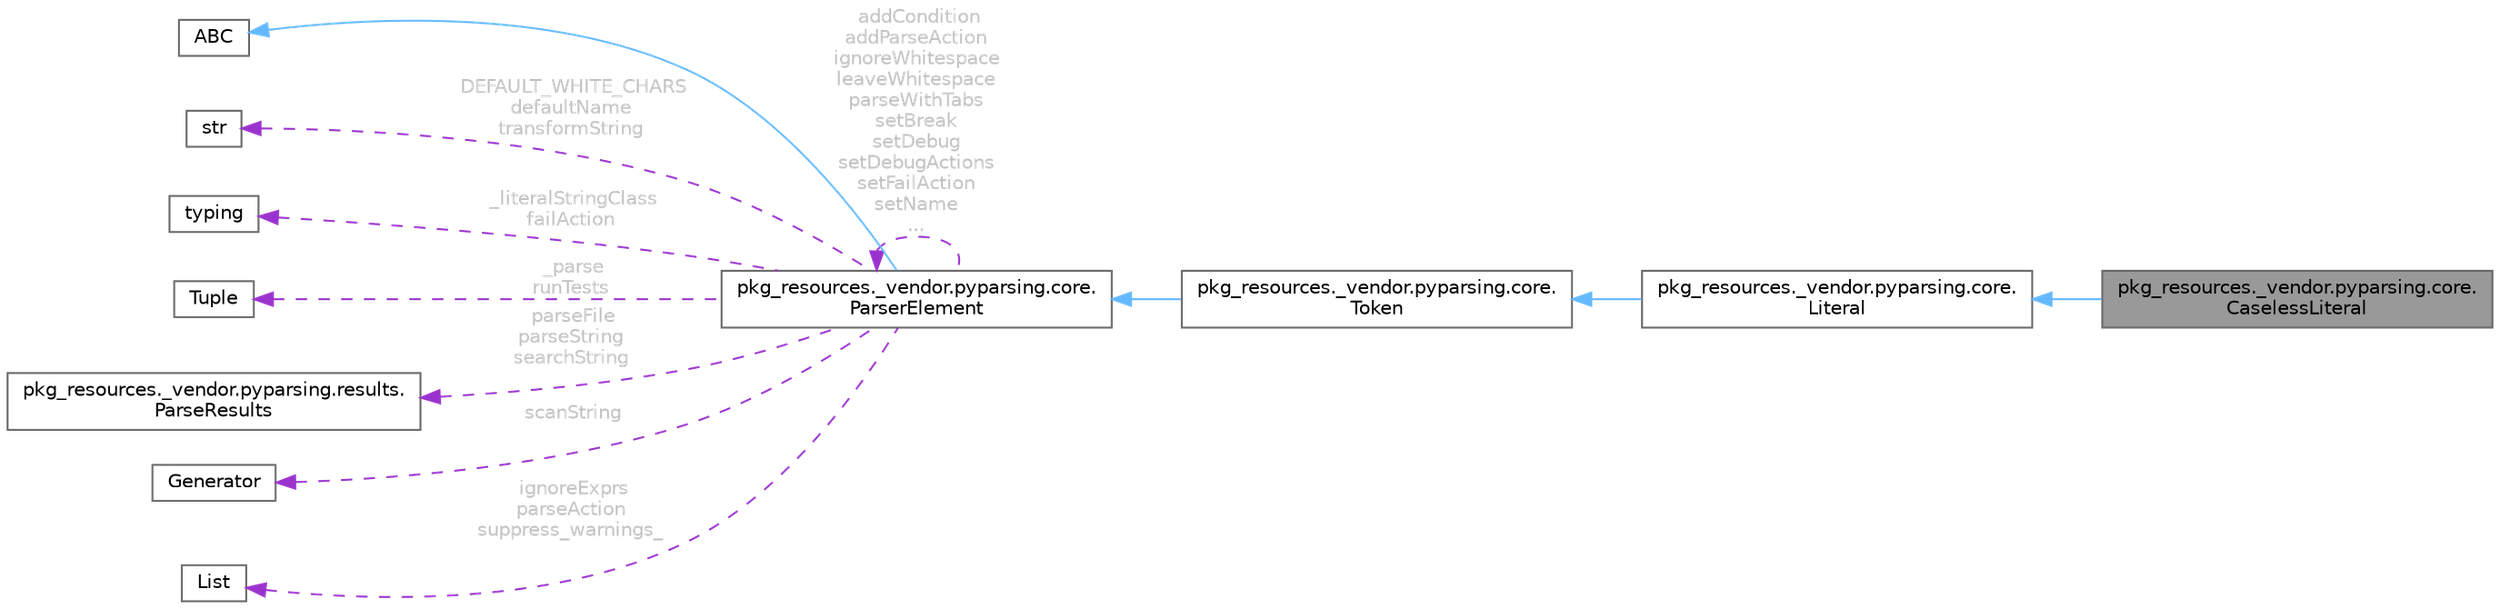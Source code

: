 digraph "pkg_resources._vendor.pyparsing.core.CaselessLiteral"
{
 // LATEX_PDF_SIZE
  bgcolor="transparent";
  edge [fontname=Helvetica,fontsize=10,labelfontname=Helvetica,labelfontsize=10];
  node [fontname=Helvetica,fontsize=10,shape=box,height=0.2,width=0.4];
  rankdir="LR";
  Node1 [id="Node000001",label="pkg_resources._vendor.pyparsing.core.\lCaselessLiteral",height=0.2,width=0.4,color="gray40", fillcolor="grey60", style="filled", fontcolor="black",tooltip=" "];
  Node2 -> Node1 [id="edge1_Node000001_Node000002",dir="back",color="steelblue1",style="solid",tooltip=" "];
  Node2 [id="Node000002",label="pkg_resources._vendor.pyparsing.core.\lLiteral",height=0.2,width=0.4,color="gray40", fillcolor="white", style="filled",URL="$classpkg__resources_1_1__vendor_1_1pyparsing_1_1core_1_1_literal.html",tooltip=" "];
  Node3 -> Node2 [id="edge2_Node000002_Node000003",dir="back",color="steelblue1",style="solid",tooltip=" "];
  Node3 [id="Node000003",label="pkg_resources._vendor.pyparsing.core.\lToken",height=0.2,width=0.4,color="gray40", fillcolor="white", style="filled",URL="$classpkg__resources_1_1__vendor_1_1pyparsing_1_1core_1_1_token.html",tooltip=" "];
  Node4 -> Node3 [id="edge3_Node000003_Node000004",dir="back",color="steelblue1",style="solid",tooltip=" "];
  Node4 [id="Node000004",label="pkg_resources._vendor.pyparsing.core.\lParserElement",height=0.2,width=0.4,color="gray40", fillcolor="white", style="filled",URL="$classpkg__resources_1_1__vendor_1_1pyparsing_1_1core_1_1_parser_element.html",tooltip=" "];
  Node5 -> Node4 [id="edge4_Node000004_Node000005",dir="back",color="steelblue1",style="solid",tooltip=" "];
  Node5 [id="Node000005",label="ABC",height=0.2,width=0.4,color="gray40", fillcolor="white", style="filled",tooltip=" "];
  Node6 -> Node4 [id="edge5_Node000004_Node000006",dir="back",color="darkorchid3",style="dashed",tooltip=" ",label=" DEFAULT_WHITE_CHARS\ndefaultName\ntransformString",fontcolor="grey" ];
  Node6 [id="Node000006",label="str",height=0.2,width=0.4,color="gray40", fillcolor="white", style="filled",tooltip=" "];
  Node7 -> Node4 [id="edge6_Node000004_Node000007",dir="back",color="darkorchid3",style="dashed",tooltip=" ",label=" _literalStringClass\nfailAction",fontcolor="grey" ];
  Node7 [id="Node000007",label="typing",height=0.2,width=0.4,color="gray40", fillcolor="white", style="filled",tooltip=" "];
  Node8 -> Node4 [id="edge7_Node000004_Node000008",dir="back",color="darkorchid3",style="dashed",tooltip=" ",label=" _parse\nrunTests",fontcolor="grey" ];
  Node8 [id="Node000008",label="Tuple",height=0.2,width=0.4,color="gray40", fillcolor="white", style="filled",tooltip=" "];
  Node4 -> Node4 [id="edge8_Node000004_Node000004",dir="back",color="darkorchid3",style="dashed",tooltip=" ",label=" addCondition\naddParseAction\nignoreWhitespace\nleaveWhitespace\nparseWithTabs\nsetBreak\nsetDebug\nsetDebugActions\nsetFailAction\nsetName\n...",fontcolor="grey" ];
  Node9 -> Node4 [id="edge9_Node000004_Node000009",dir="back",color="darkorchid3",style="dashed",tooltip=" ",label=" parseFile\nparseString\nsearchString",fontcolor="grey" ];
  Node9 [id="Node000009",label="pkg_resources._vendor.pyparsing.results.\lParseResults",height=0.2,width=0.4,color="gray40", fillcolor="white", style="filled",URL="$classpkg__resources_1_1__vendor_1_1pyparsing_1_1results_1_1_parse_results.html",tooltip=" "];
  Node10 -> Node4 [id="edge10_Node000004_Node000010",dir="back",color="darkorchid3",style="dashed",tooltip=" ",label=" scanString",fontcolor="grey" ];
  Node10 [id="Node000010",label="Generator",height=0.2,width=0.4,color="gray40", fillcolor="white", style="filled",tooltip=" "];
  Node11 -> Node4 [id="edge11_Node000004_Node000011",dir="back",color="darkorchid3",style="dashed",tooltip=" ",label=" ignoreExprs\nparseAction\nsuppress_warnings_",fontcolor="grey" ];
  Node11 [id="Node000011",label="List",height=0.2,width=0.4,color="gray40", fillcolor="white", style="filled",tooltip=" "];
}
